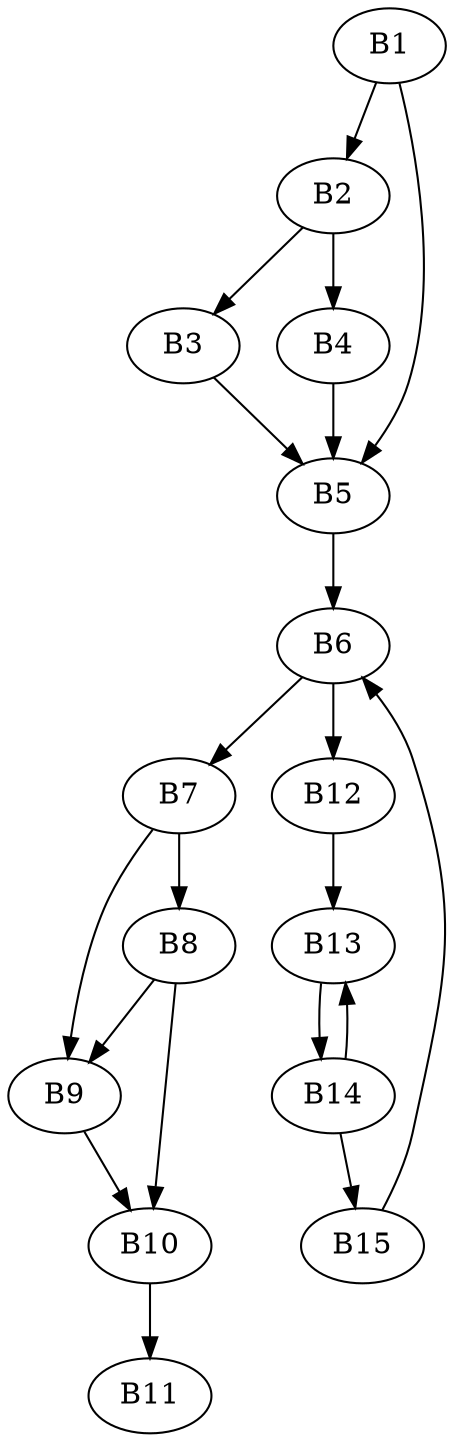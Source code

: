 // Sample taken from Fig. 2 in C. Cifuentes' Structuring decompiled graphs [1].
// The same sample is presented in Fig. 6-2 in C. Cifuentes' Reverse Compilation
// Techniques [2].
//
// [1]: https://pdfs.semanticscholar.org/48bf/d31773af7b67f9d1b003b8b8ac889f08271f.pdf
// [2]: http://www.phatcode.net/res/228/files/decompilation_thesis.pdf

digraph G {
	// Node definitions.
	B1 [entry=true];
	B2;
	B3;
	B4;
	B5;
	B6;
	B7;
	B8;
	B9;
	B10;
	B11;
	B12;
	B13;
	B14;
	B15;

	// Edge definitions.
	B1 -> B2;
	B1 -> B5;
	B2 -> B3;
	B2 -> B4;
	B3 -> B5;
	B4 -> B5;
	B5 -> B6;
	B6 -> B7;
	B6 -> B12;
	B7 -> B8;
	B7 -> B9;
	B8 -> B9;
	B8 -> B10;
	B9 -> B10;
	B10 -> B11;
	B12 -> B13;
	B13 -> B14;
	B14 -> B13;
	B14 -> B15;
	B15 -> B6;
}
